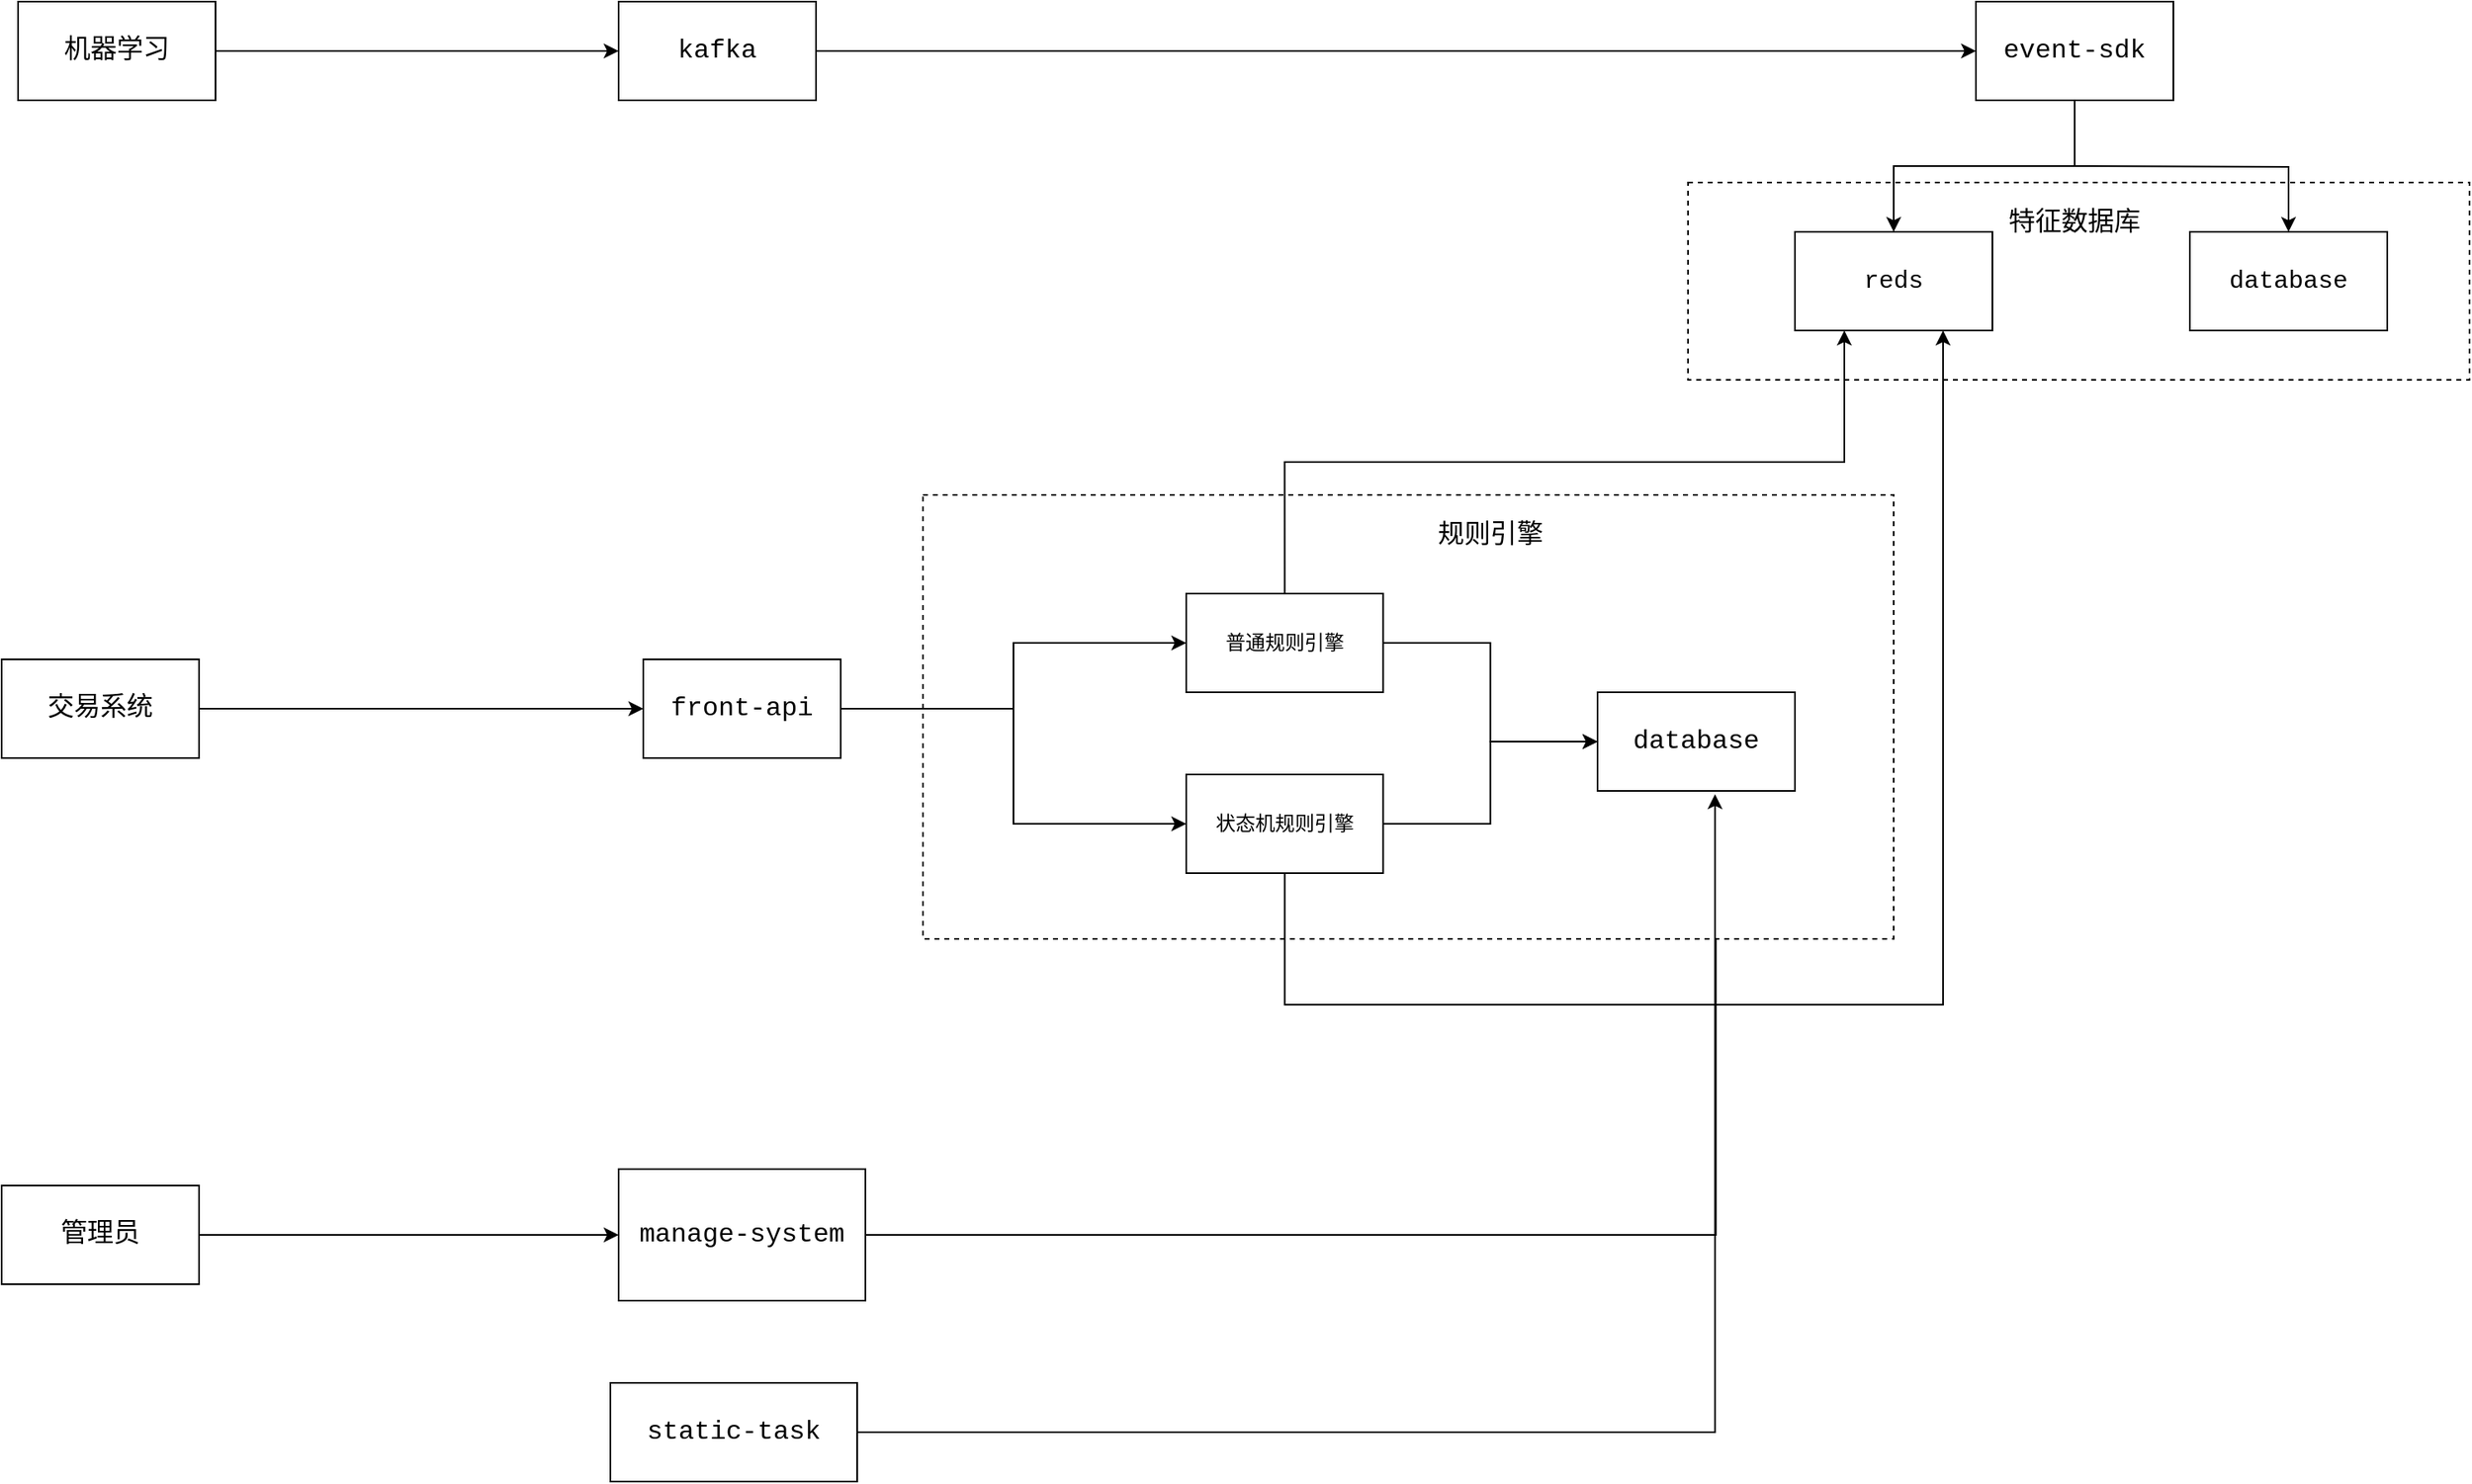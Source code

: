 <mxfile version="24.7.17">
  <diagram name="Page-1" id="XDQQBNv-zNsL9J7Tzbbo">
    <mxGraphModel dx="1820" dy="657" grid="1" gridSize="10" guides="1" tooltips="1" connect="1" arrows="1" fold="1" page="1" pageScale="1" pageWidth="850" pageHeight="1100" math="1" shadow="0">
      <root>
        <mxCell id="0" />
        <mxCell id="1" parent="0" />
        <mxCell id="zdgr0KkH03x4IK5yPSz4-60" value="" style="group" parent="1" vertex="1" connectable="0">
          <mxGeometry x="-630" y="230" width="1500" height="900" as="geometry" />
        </mxCell>
        <mxCell id="zdgr0KkH03x4IK5yPSz4-27" style="edgeStyle=orthogonalEdgeStyle;rounded=0;orthogonalLoop=1;jettySize=auto;html=1;" parent="zdgr0KkH03x4IK5yPSz4-60" source="zdgr0KkH03x4IK5yPSz4-14" target="zdgr0KkH03x4IK5yPSz4-15" edge="1">
          <mxGeometry relative="1" as="geometry" />
        </mxCell>
        <mxCell id="zdgr0KkH03x4IK5yPSz4-14" value="&lt;font face=&quot;Courier New&quot; style=&quot;font-size: 16px;&quot;&gt;交易系统&lt;/font&gt;" style="rounded=0;whiteSpace=wrap;html=1;" parent="zdgr0KkH03x4IK5yPSz4-60" vertex="1">
          <mxGeometry y="400" width="120" height="60" as="geometry" />
        </mxCell>
        <mxCell id="zdgr0KkH03x4IK5yPSz4-15" value="&lt;font style=&quot;font-size: 16px;&quot; face=&quot;Courier New&quot;&gt;front-api&lt;/font&gt;" style="rounded=0;whiteSpace=wrap;html=1;" parent="zdgr0KkH03x4IK5yPSz4-60" vertex="1">
          <mxGeometry x="390" y="400" width="120" height="60" as="geometry" />
        </mxCell>
        <mxCell id="zdgr0KkH03x4IK5yPSz4-1" value="&lt;font face=&quot;Courier New&quot;&gt;&lt;span style=&quot;font-size: 16px;&quot;&gt;机器学习&lt;/span&gt;&lt;/font&gt;" style="rounded=0;whiteSpace=wrap;html=1;" parent="zdgr0KkH03x4IK5yPSz4-60" vertex="1">
          <mxGeometry x="10" width="120" height="60" as="geometry" />
        </mxCell>
        <mxCell id="zdgr0KkH03x4IK5yPSz4-6" value="" style="edgeStyle=orthogonalEdgeStyle;rounded=0;orthogonalLoop=1;jettySize=auto;html=1;" parent="zdgr0KkH03x4IK5yPSz4-60" source="zdgr0KkH03x4IK5yPSz4-1" target="zdgr0KkH03x4IK5yPSz4-2" edge="1">
          <mxGeometry relative="1" as="geometry" />
        </mxCell>
        <mxCell id="zdgr0KkH03x4IK5yPSz4-7" value="" style="edgeStyle=orthogonalEdgeStyle;rounded=0;orthogonalLoop=1;jettySize=auto;html=1;" parent="zdgr0KkH03x4IK5yPSz4-60" source="zdgr0KkH03x4IK5yPSz4-2" target="zdgr0KkH03x4IK5yPSz4-3" edge="1">
          <mxGeometry relative="1" as="geometry" />
        </mxCell>
        <mxCell id="zdgr0KkH03x4IK5yPSz4-2" value="&lt;font face=&quot;Courier New&quot; style=&quot;font-size: 16px;&quot;&gt;kafka&lt;/font&gt;" style="rounded=0;whiteSpace=wrap;html=1;" parent="zdgr0KkH03x4IK5yPSz4-60" vertex="1">
          <mxGeometry x="375" width="120" height="60" as="geometry" />
        </mxCell>
        <mxCell id="zdgr0KkH03x4IK5yPSz4-3" value="&lt;font style=&quot;font-size: 16px;&quot; face=&quot;Courier New&quot;&gt;event-sdk&lt;/font&gt;" style="rounded=0;whiteSpace=wrap;html=1;" parent="zdgr0KkH03x4IK5yPSz4-60" vertex="1">
          <mxGeometry x="1200" width="120" height="60" as="geometry" />
        </mxCell>
        <mxCell id="zdgr0KkH03x4IK5yPSz4-43" value="&lt;font face=&quot;Courier New&quot; style=&quot;font-size: 16px;&quot;&gt;manage-system&lt;/font&gt;" style="rounded=0;whiteSpace=wrap;html=1;" parent="zdgr0KkH03x4IK5yPSz4-60" vertex="1">
          <mxGeometry x="375" y="710" width="150" height="80" as="geometry" />
        </mxCell>
        <mxCell id="zdgr0KkH03x4IK5yPSz4-45" style="edgeStyle=orthogonalEdgeStyle;rounded=0;orthogonalLoop=1;jettySize=auto;html=1;entryX=0;entryY=0.5;entryDx=0;entryDy=0;" parent="zdgr0KkH03x4IK5yPSz4-60" source="zdgr0KkH03x4IK5yPSz4-44" target="zdgr0KkH03x4IK5yPSz4-43" edge="1">
          <mxGeometry relative="1" as="geometry" />
        </mxCell>
        <mxCell id="zdgr0KkH03x4IK5yPSz4-44" value="&lt;font face=&quot;Courier New&quot; style=&quot;font-size: 16px;&quot;&gt;管理员&lt;/font&gt;" style="rounded=0;whiteSpace=wrap;html=1;" parent="zdgr0KkH03x4IK5yPSz4-60" vertex="1">
          <mxGeometry y="720" width="120" height="60" as="geometry" />
        </mxCell>
        <mxCell id="zdgr0KkH03x4IK5yPSz4-46" style="edgeStyle=orthogonalEdgeStyle;rounded=0;orthogonalLoop=1;jettySize=auto;html=1;entryX=0.599;entryY=0.981;entryDx=0;entryDy=0;entryPerimeter=0;" parent="zdgr0KkH03x4IK5yPSz4-60" source="zdgr0KkH03x4IK5yPSz4-43" target="zdgr0KkH03x4IK5yPSz4-28" edge="1">
          <mxGeometry relative="1" as="geometry">
            <Array as="points">
              <mxPoint x="1042" y="750" />
            </Array>
          </mxGeometry>
        </mxCell>
        <mxCell id="zdgr0KkH03x4IK5yPSz4-50" value="&lt;font face=&quot;Courier New&quot; style=&quot;font-size: 16px;&quot;&gt;static-task&lt;/font&gt;" style="rounded=0;whiteSpace=wrap;html=1;" parent="zdgr0KkH03x4IK5yPSz4-60" vertex="1">
          <mxGeometry x="370" y="840" width="150" height="60" as="geometry" />
        </mxCell>
        <mxCell id="zdgr0KkH03x4IK5yPSz4-58" value="" style="group;dashed=1;" parent="zdgr0KkH03x4IK5yPSz4-60" vertex="1" connectable="0">
          <mxGeometry x="1025" y="100" width="475" height="130" as="geometry" />
        </mxCell>
        <mxCell id="zdgr0KkH03x4IK5yPSz4-12" value="" style="group;dashed=1;" parent="zdgr0KkH03x4IK5yPSz4-58" vertex="1" connectable="0">
          <mxGeometry width="475" height="130" as="geometry" />
        </mxCell>
        <mxCell id="zdgr0KkH03x4IK5yPSz4-10" value="" style="rounded=0;whiteSpace=wrap;html=1;dashed=1;" parent="zdgr0KkH03x4IK5yPSz4-12" vertex="1">
          <mxGeometry y="10" width="475" height="120" as="geometry" />
        </mxCell>
        <mxCell id="zdgr0KkH03x4IK5yPSz4-57" value="" style="group" parent="zdgr0KkH03x4IK5yPSz4-12" vertex="1" connectable="0">
          <mxGeometry x="65" width="360" height="100" as="geometry" />
        </mxCell>
        <mxCell id="zdgr0KkH03x4IK5yPSz4-9" style="edgeStyle=orthogonalEdgeStyle;rounded=0;orthogonalLoop=1;jettySize=auto;html=1;" parent="zdgr0KkH03x4IK5yPSz4-57" target="zdgr0KkH03x4IK5yPSz4-4" edge="1">
          <mxGeometry relative="1" as="geometry">
            <mxPoint x="170" as="sourcePoint" />
          </mxGeometry>
        </mxCell>
        <mxCell id="zdgr0KkH03x4IK5yPSz4-4" value="&lt;font face=&quot;Courier New&quot; style=&quot;font-size: 15px;&quot;&gt;database&lt;/font&gt;" style="rounded=0;whiteSpace=wrap;html=1;" parent="zdgr0KkH03x4IK5yPSz4-57" vertex="1">
          <mxGeometry x="240" y="40" width="120" height="60" as="geometry" />
        </mxCell>
        <mxCell id="zdgr0KkH03x4IK5yPSz4-5" value="&lt;font face=&quot;Courier New&quot; style=&quot;font-size: 15px;&quot;&gt;reds&lt;/font&gt;" style="rounded=0;whiteSpace=wrap;html=1;" parent="zdgr0KkH03x4IK5yPSz4-57" vertex="1">
          <mxGeometry y="40" width="120" height="60" as="geometry" />
        </mxCell>
        <mxCell id="zdgr0KkH03x4IK5yPSz4-11" value="&lt;font face=&quot;Courier New&quot; style=&quot;font-size: 16px;&quot;&gt;特征数据库&lt;/font&gt;" style="text;html=1;align=center;verticalAlign=middle;whiteSpace=wrap;rounded=0;" parent="zdgr0KkH03x4IK5yPSz4-57" vertex="1">
          <mxGeometry x="120" y="20" width="100" height="30" as="geometry" />
        </mxCell>
        <mxCell id="zdgr0KkH03x4IK5yPSz4-59" value="" style="group" parent="zdgr0KkH03x4IK5yPSz4-60" vertex="1" connectable="0">
          <mxGeometry x="560" y="300" width="590" height="270" as="geometry" />
        </mxCell>
        <mxCell id="zdgr0KkH03x4IK5yPSz4-53" value="" style="rounded=0;whiteSpace=wrap;html=1;dashed=1;" parent="zdgr0KkH03x4IK5yPSz4-59" vertex="1">
          <mxGeometry width="590" height="270" as="geometry" />
        </mxCell>
        <mxCell id="zdgr0KkH03x4IK5yPSz4-35" style="edgeStyle=orthogonalEdgeStyle;rounded=0;orthogonalLoop=1;jettySize=auto;html=1;" parent="zdgr0KkH03x4IK5yPSz4-59" source="zdgr0KkH03x4IK5yPSz4-17" target="zdgr0KkH03x4IK5yPSz4-28" edge="1">
          <mxGeometry relative="1" as="geometry" />
        </mxCell>
        <mxCell id="zdgr0KkH03x4IK5yPSz4-17" value="普通规则引擎" style="rounded=0;whiteSpace=wrap;html=1;" parent="zdgr0KkH03x4IK5yPSz4-59" vertex="1">
          <mxGeometry x="160" y="60" width="119.69" height="60" as="geometry" />
        </mxCell>
        <mxCell id="zdgr0KkH03x4IK5yPSz4-36" style="edgeStyle=orthogonalEdgeStyle;rounded=0;orthogonalLoop=1;jettySize=auto;html=1;entryX=0;entryY=0.5;entryDx=0;entryDy=0;" parent="zdgr0KkH03x4IK5yPSz4-59" source="zdgr0KkH03x4IK5yPSz4-18" target="zdgr0KkH03x4IK5yPSz4-28" edge="1">
          <mxGeometry relative="1" as="geometry" />
        </mxCell>
        <mxCell id="zdgr0KkH03x4IK5yPSz4-18" value="状态机规则引擎" style="rounded=0;whiteSpace=wrap;html=1;" parent="zdgr0KkH03x4IK5yPSz4-59" vertex="1">
          <mxGeometry x="160" y="170" width="119.69" height="60" as="geometry" />
        </mxCell>
        <mxCell id="zdgr0KkH03x4IK5yPSz4-28" value="&lt;font face=&quot;Courier New&quot; style=&quot;font-size: 16px;&quot;&gt;database&lt;/font&gt;" style="rounded=0;whiteSpace=wrap;html=1;" parent="zdgr0KkH03x4IK5yPSz4-59" vertex="1">
          <mxGeometry x="410" y="120" width="120" height="60" as="geometry" />
        </mxCell>
        <mxCell id="zdgr0KkH03x4IK5yPSz4-54" value="&lt;font face=&quot;Courier New&quot; style=&quot;font-size: 16px;&quot;&gt;规则引擎&lt;/font&gt;" style="text;html=1;align=center;verticalAlign=middle;whiteSpace=wrap;rounded=0;" parent="zdgr0KkH03x4IK5yPSz4-59" vertex="1">
          <mxGeometry x="300" y="10" width="90" height="30" as="geometry" />
        </mxCell>
        <mxCell id="zdgr0KkH03x4IK5yPSz4-52" style="edgeStyle=orthogonalEdgeStyle;rounded=0;orthogonalLoop=1;jettySize=auto;html=1;entryX=0.595;entryY=1.034;entryDx=0;entryDy=0;entryPerimeter=0;" parent="zdgr0KkH03x4IK5yPSz4-60" source="zdgr0KkH03x4IK5yPSz4-50" target="zdgr0KkH03x4IK5yPSz4-28" edge="1">
          <mxGeometry relative="1" as="geometry" />
        </mxCell>
        <mxCell id="zdgr0KkH03x4IK5yPSz4-42" style="edgeStyle=orthogonalEdgeStyle;rounded=0;orthogonalLoop=1;jettySize=auto;html=1;entryX=0.75;entryY=1;entryDx=0;entryDy=0;" parent="zdgr0KkH03x4IK5yPSz4-60" source="zdgr0KkH03x4IK5yPSz4-18" target="zdgr0KkH03x4IK5yPSz4-5" edge="1">
          <mxGeometry relative="1" as="geometry">
            <Array as="points">
              <mxPoint x="780" y="610" />
              <mxPoint x="1180" y="610" />
            </Array>
          </mxGeometry>
        </mxCell>
        <mxCell id="zdgr0KkH03x4IK5yPSz4-39" style="edgeStyle=orthogonalEdgeStyle;rounded=0;orthogonalLoop=1;jettySize=auto;html=1;exitX=0.5;exitY=0;exitDx=0;exitDy=0;entryX=0.25;entryY=1;entryDx=0;entryDy=0;" parent="zdgr0KkH03x4IK5yPSz4-60" source="zdgr0KkH03x4IK5yPSz4-17" target="zdgr0KkH03x4IK5yPSz4-5" edge="1">
          <mxGeometry relative="1" as="geometry" />
        </mxCell>
        <mxCell id="zdgr0KkH03x4IK5yPSz4-8" style="edgeStyle=orthogonalEdgeStyle;rounded=0;orthogonalLoop=1;jettySize=auto;html=1;" parent="zdgr0KkH03x4IK5yPSz4-60" source="zdgr0KkH03x4IK5yPSz4-3" target="zdgr0KkH03x4IK5yPSz4-5" edge="1">
          <mxGeometry relative="1" as="geometry" />
        </mxCell>
        <mxCell id="zdgr0KkH03x4IK5yPSz4-37" style="edgeStyle=orthogonalEdgeStyle;rounded=0;orthogonalLoop=1;jettySize=auto;html=1;" parent="zdgr0KkH03x4IK5yPSz4-60" source="zdgr0KkH03x4IK5yPSz4-15" target="zdgr0KkH03x4IK5yPSz4-17" edge="1">
          <mxGeometry relative="1" as="geometry" />
        </mxCell>
        <mxCell id="zdgr0KkH03x4IK5yPSz4-38" style="edgeStyle=orthogonalEdgeStyle;rounded=0;orthogonalLoop=1;jettySize=auto;html=1;entryX=0;entryY=0.5;entryDx=0;entryDy=0;" parent="zdgr0KkH03x4IK5yPSz4-60" source="zdgr0KkH03x4IK5yPSz4-15" target="zdgr0KkH03x4IK5yPSz4-18" edge="1">
          <mxGeometry relative="1" as="geometry" />
        </mxCell>
      </root>
    </mxGraphModel>
  </diagram>
</mxfile>
